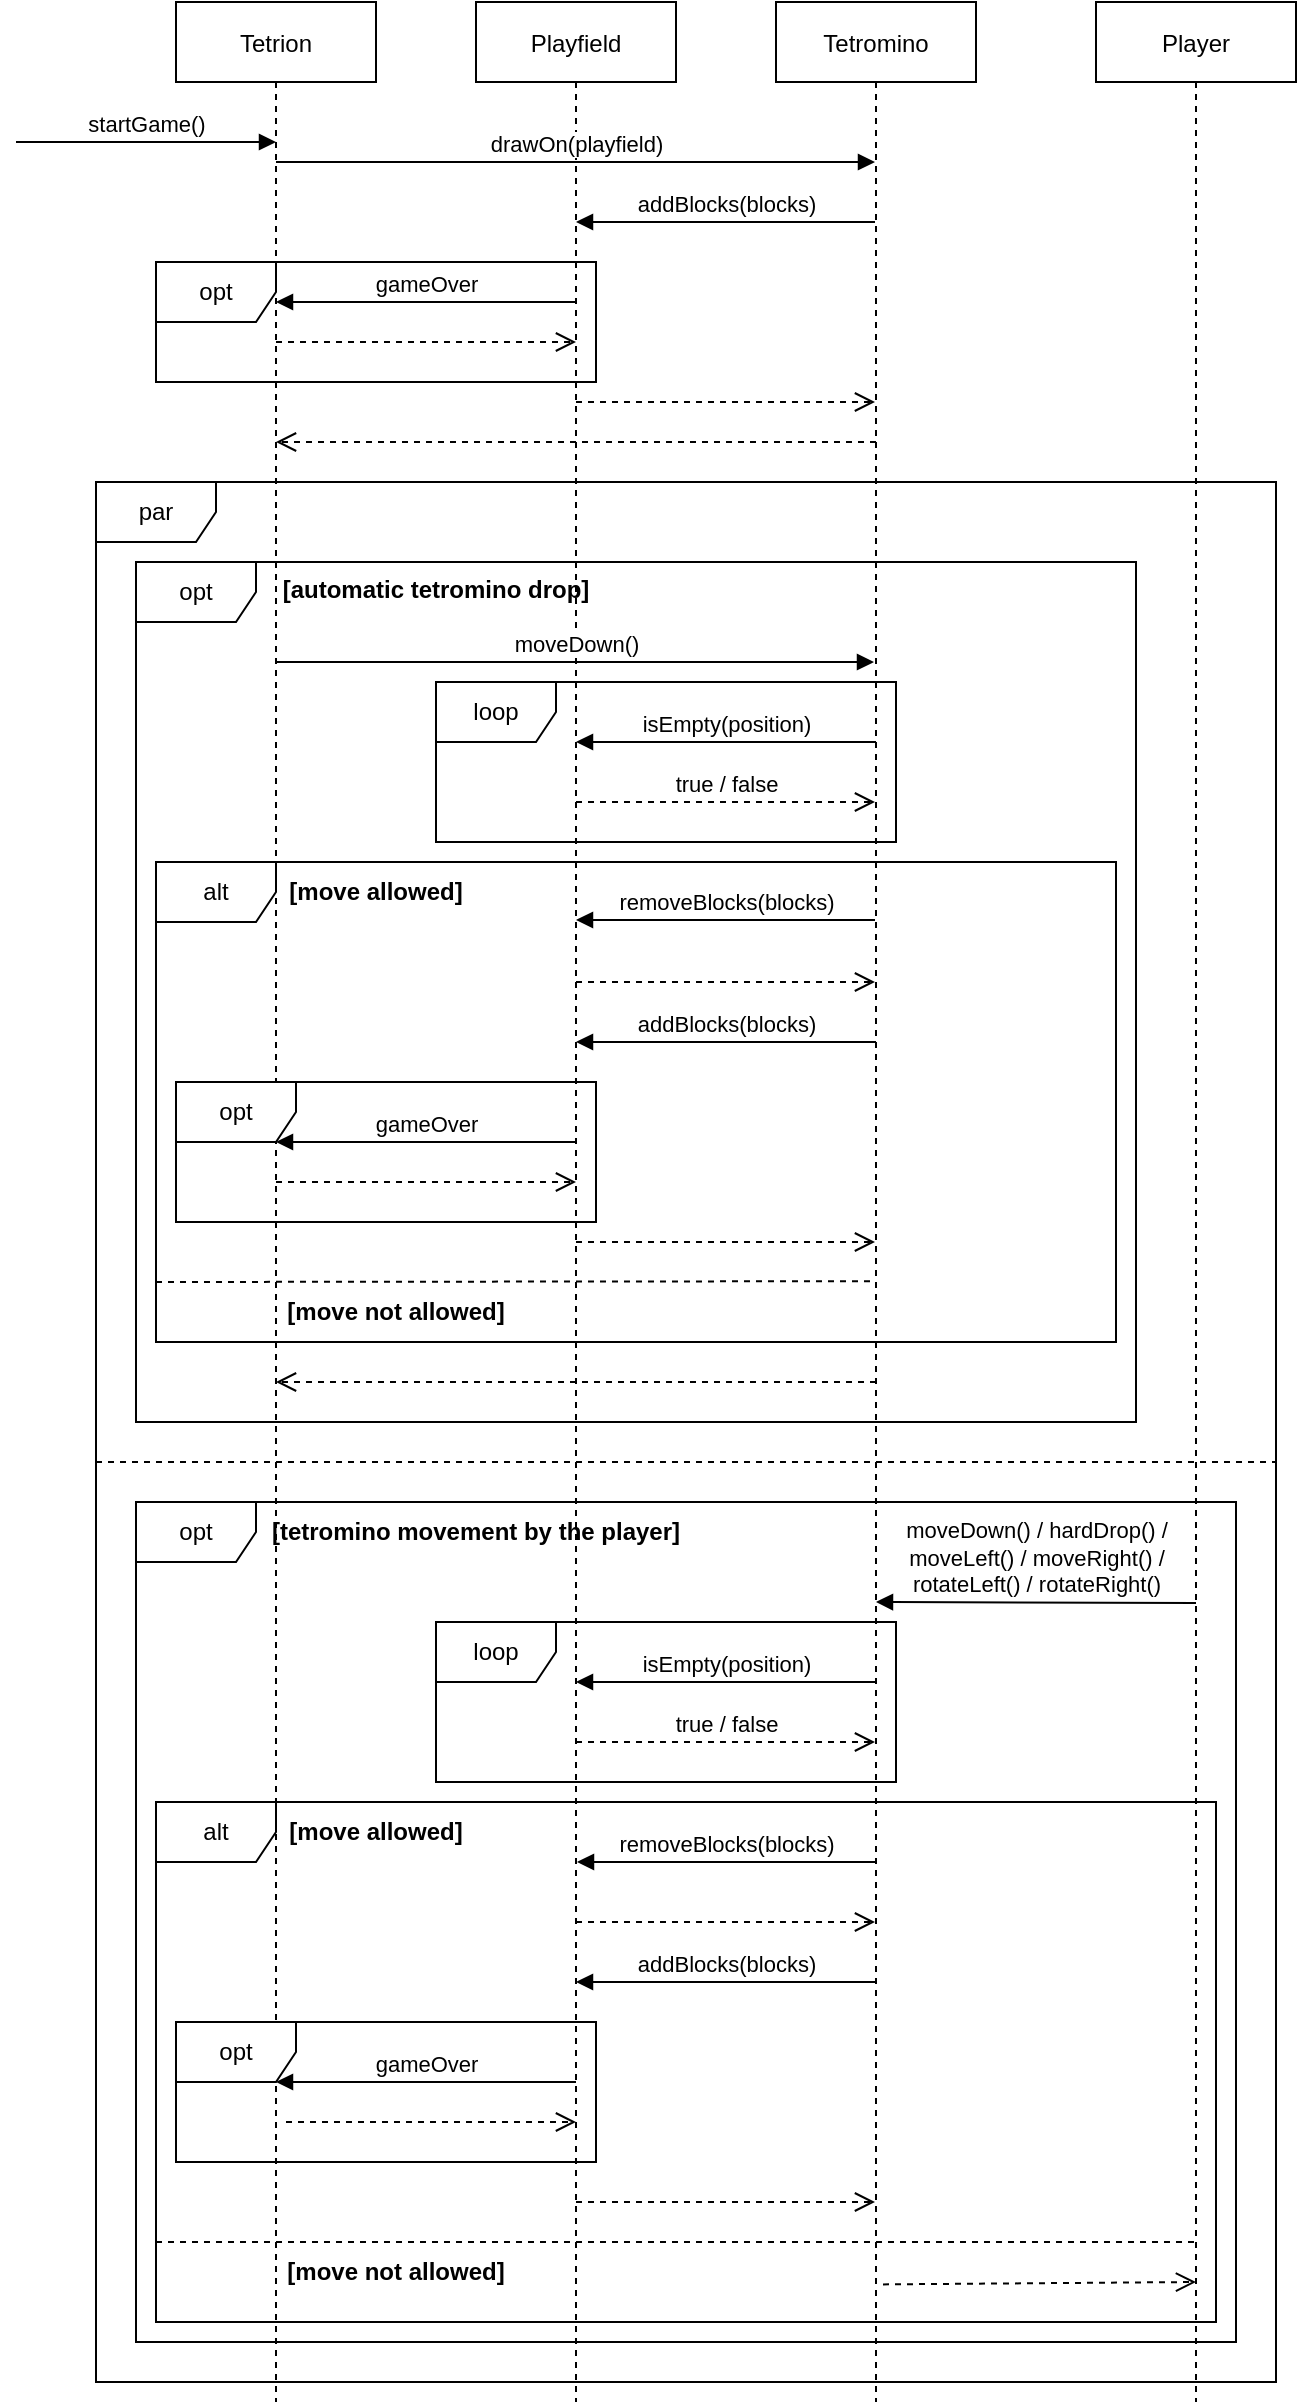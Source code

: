 <mxfile version="20.7.4" type="device"><diagram id="kgpKYQtTHZ0yAKxKKP6v" name="Page-1"><mxGraphModel dx="954" dy="658" grid="1" gridSize="10" guides="1" tooltips="1" connect="1" arrows="1" fold="1" page="1" pageScale="1" pageWidth="850" pageHeight="1100" math="0" shadow="0"><root><mxCell id="0"/><mxCell id="1" parent="0"/><mxCell id="mWYVTbyEblPrJxUZDNBo-22" value="par" style="shape=umlFrame;whiteSpace=wrap;html=1;" parent="1" vertex="1"><mxGeometry x="80" y="280" width="590" height="950" as="geometry"/></mxCell><mxCell id="DjPWZOeGEuVwuPfSkP5c-18" value="opt" style="shape=umlFrame;whiteSpace=wrap;html=1;width=60;height=30;" parent="1" vertex="1"><mxGeometry x="100" y="320" width="500" height="430" as="geometry"/></mxCell><mxCell id="ic3s0S-Vs5GLOlk1AYV1-19" value="alt" style="shape=umlFrame;whiteSpace=wrap;html=1;" parent="1" vertex="1"><mxGeometry x="110" y="470" width="480" height="240" as="geometry"/></mxCell><mxCell id="mWYVTbyEblPrJxUZDNBo-26" value="opt" style="shape=umlFrame;whiteSpace=wrap;html=1;" parent="1" vertex="1"><mxGeometry x="100" y="790" width="550" height="420" as="geometry"/></mxCell><mxCell id="mWYVTbyEblPrJxUZDNBo-32" value="alt" style="shape=umlFrame;whiteSpace=wrap;html=1;" parent="1" vertex="1"><mxGeometry x="110" y="940" width="530" height="260" as="geometry"/></mxCell><mxCell id="mWYVTbyEblPrJxUZDNBo-28" value="loop" style="shape=umlFrame;whiteSpace=wrap;html=1;" parent="1" vertex="1"><mxGeometry x="250" y="850" width="230" height="80" as="geometry"/></mxCell><mxCell id="3nuBFxr9cyL0pnOWT2aG-1" value="Tetrion" style="shape=umlLifeline;perimeter=lifelinePerimeter;container=1;collapsible=0;recursiveResize=0;rounded=0;shadow=0;strokeWidth=1;" parent="1" vertex="1"><mxGeometry x="120" y="40" width="100" height="1200" as="geometry"/></mxCell><mxCell id="DjPWZOeGEuVwuPfSkP5c-3" value="Playfield" style="shape=umlLifeline;perimeter=lifelinePerimeter;container=1;collapsible=0;recursiveResize=0;rounded=0;shadow=0;strokeWidth=1;" parent="1" vertex="1"><mxGeometry x="270" y="40" width="100" height="1200" as="geometry"/></mxCell><mxCell id="mWYVTbyEblPrJxUZDNBo-33" value="" style="html=1;verticalAlign=bottom;endArrow=open;dashed=1;endSize=8;rounded=0;" parent="DjPWZOeGEuVwuPfSkP5c-3" edge="1"><mxGeometry relative="1" as="geometry"><mxPoint x="200" y="220" as="sourcePoint"/><mxPoint x="-100" y="220" as="targetPoint"/><Array as="points"><mxPoint x="-59.5" y="220"/></Array></mxGeometry></mxCell><mxCell id="ic3s0S-Vs5GLOlk1AYV1-8" value="" style="html=1;verticalAlign=bottom;endArrow=open;dashed=1;endSize=8;rounded=0;" parent="DjPWZOeGEuVwuPfSkP5c-3" edge="1"><mxGeometry relative="1" as="geometry"><mxPoint x="50" y="1100" as="sourcePoint"/><mxPoint x="199.5" y="1100" as="targetPoint"/></mxGeometry></mxCell><mxCell id="ic3s0S-Vs5GLOlk1AYV1-4" value="addBlocks(blocks)" style="html=1;verticalAlign=bottom;endArrow=block;rounded=0;" parent="DjPWZOeGEuVwuPfSkP5c-3" edge="1"><mxGeometry width="80" relative="1" as="geometry"><mxPoint x="200" y="990" as="sourcePoint"/><mxPoint x="50" y="990" as="targetPoint"/><Array as="points"><mxPoint x="130" y="990"/></Array></mxGeometry></mxCell><mxCell id="ic3s0S-Vs5GLOlk1AYV1-2" value="removeBlocks(blocks)" style="html=1;verticalAlign=bottom;endArrow=block;rounded=0;" parent="DjPWZOeGEuVwuPfSkP5c-3" edge="1"><mxGeometry width="80" relative="1" as="geometry"><mxPoint x="200" y="930" as="sourcePoint"/><mxPoint x="50.5" y="930" as="targetPoint"/><Array as="points"><mxPoint x="130.5" y="930"/></Array></mxGeometry></mxCell><mxCell id="mWYVTbyEblPrJxUZDNBo-30" value="true / false" style="html=1;verticalAlign=bottom;endArrow=open;dashed=1;endSize=8;rounded=0;" parent="DjPWZOeGEuVwuPfSkP5c-3" edge="1"><mxGeometry relative="1" as="geometry"><mxPoint x="50" y="870" as="sourcePoint"/><mxPoint x="199.5" y="870" as="targetPoint"/></mxGeometry></mxCell><mxCell id="mWYVTbyEblPrJxUZDNBo-29" value="isEmpty(position)" style="html=1;verticalAlign=bottom;endArrow=block;rounded=0;exitX=0.179;exitY=0.231;exitDx=0;exitDy=0;exitPerimeter=0;" parent="DjPWZOeGEuVwuPfSkP5c-3" edge="1"><mxGeometry width="80" relative="1" as="geometry"><mxPoint x="200" y="840" as="sourcePoint"/><mxPoint x="50" y="840" as="targetPoint"/></mxGeometry></mxCell><mxCell id="DjPWZOeGEuVwuPfSkP5c-5" value="drawOn(playfield)" style="html=1;verticalAlign=bottom;endArrow=block;rounded=0;" parent="1" target="DjPWZOeGEuVwuPfSkP5c-6" edge="1"><mxGeometry width="80" relative="1" as="geometry"><mxPoint x="170" y="120" as="sourcePoint"/><mxPoint x="440" y="120" as="targetPoint"/></mxGeometry></mxCell><mxCell id="DjPWZOeGEuVwuPfSkP5c-6" value="Tetromino" style="shape=umlLifeline;perimeter=lifelinePerimeter;container=1;collapsible=0;recursiveResize=0;rounded=0;shadow=0;strokeWidth=1;" parent="1" vertex="1"><mxGeometry x="420" y="40" width="100" height="1200" as="geometry"/></mxCell><mxCell id="mWYVTbyEblPrJxUZDNBo-9" value="" style="html=1;verticalAlign=bottom;endArrow=open;dashed=1;endSize=8;rounded=0;exitX=0.5;exitY=0.345;exitDx=0;exitDy=0;exitPerimeter=0;" parent="DjPWZOeGEuVwuPfSkP5c-6" edge="1"><mxGeometry relative="1" as="geometry"><mxPoint x="-100" y="200.0" as="sourcePoint"/><mxPoint x="49.5" y="200.0" as="targetPoint"/></mxGeometry></mxCell><mxCell id="mWYVTbyEblPrJxUZDNBo-20" value="moveDown() / hardDrop() /&lt;br&gt;moveLeft() / moveRight() /&lt;br&gt;rotateLeft() / rotateRight()" style="html=1;verticalAlign=bottom;endArrow=block;rounded=0;entryX=0.964;entryY=0.199;entryDx=0;entryDy=0;entryPerimeter=0;" parent="DjPWZOeGEuVwuPfSkP5c-6" edge="1"><mxGeometry width="80" relative="1" as="geometry"><mxPoint x="210" y="800.5" as="sourcePoint"/><mxPoint x="50" y="800" as="targetPoint"/></mxGeometry></mxCell><mxCell id="DjPWZOeGEuVwuPfSkP5c-7" value="Player" style="shape=umlLifeline;perimeter=lifelinePerimeter;container=1;collapsible=0;recursiveResize=0;rounded=0;shadow=0;strokeWidth=1;" parent="1" vertex="1"><mxGeometry x="580" y="40" width="100" height="1200" as="geometry"/></mxCell><mxCell id="mWYVTbyEblPrJxUZDNBo-27" value="" style="endArrow=none;dashed=1;html=1;rounded=0;" parent="DjPWZOeGEuVwuPfSkP5c-7" edge="1"><mxGeometry width="50" height="50" relative="1" as="geometry"><mxPoint x="-500" y="730" as="sourcePoint"/><mxPoint x="90" y="730" as="targetPoint"/></mxGeometry></mxCell><mxCell id="DjPWZOeGEuVwuPfSkP5c-10" value="addBlocks(blocks)" style="html=1;verticalAlign=bottom;endArrow=block;rounded=0;" parent="1" source="DjPWZOeGEuVwuPfSkP5c-6" edge="1"><mxGeometry width="80" relative="1" as="geometry"><mxPoint x="350" y="180" as="sourcePoint"/><mxPoint x="320" y="150" as="targetPoint"/><Array as="points"><mxPoint x="400" y="150"/></Array></mxGeometry></mxCell><mxCell id="DjPWZOeGEuVwuPfSkP5c-14" value="opt" style="shape=umlFrame;whiteSpace=wrap;html=1;width=60;height=30;" parent="1" vertex="1"><mxGeometry x="110" y="170" width="220" height="60" as="geometry"/></mxCell><mxCell id="DjPWZOeGEuVwuPfSkP5c-17" value="gameOver" style="html=1;verticalAlign=bottom;endArrow=block;rounded=0;" parent="1" edge="1"><mxGeometry width="80" relative="1" as="geometry"><mxPoint x="320" y="190" as="sourcePoint"/><mxPoint x="170" y="190" as="targetPoint"/></mxGeometry></mxCell><mxCell id="DjPWZOeGEuVwuPfSkP5c-22" value="moveDown()" style="html=1;verticalAlign=bottom;endArrow=block;rounded=0;" parent="1" edge="1"><mxGeometry width="80" relative="1" as="geometry"><mxPoint x="170" y="370" as="sourcePoint"/><mxPoint x="469" y="370" as="targetPoint"/></mxGeometry></mxCell><mxCell id="mWYVTbyEblPrJxUZDNBo-1" value="removeBlocks(blocks)" style="html=1;verticalAlign=bottom;endArrow=block;rounded=0;" parent="1" edge="1"><mxGeometry width="80" relative="1" as="geometry"><mxPoint x="469.5" y="499" as="sourcePoint"/><mxPoint x="320" y="499" as="targetPoint"/><Array as="points"><mxPoint x="400" y="499"/></Array></mxGeometry></mxCell><mxCell id="mWYVTbyEblPrJxUZDNBo-4" value="" style="html=1;verticalAlign=bottom;endArrow=open;dashed=1;endSize=8;rounded=0;" parent="1" edge="1"><mxGeometry relative="1" as="geometry"><mxPoint x="170" y="210" as="sourcePoint"/><mxPoint x="320" y="210" as="targetPoint"/></mxGeometry></mxCell><mxCell id="mWYVTbyEblPrJxUZDNBo-10" value="" style="html=1;verticalAlign=bottom;endArrow=open;dashed=1;endSize=8;rounded=0;" parent="1" edge="1"><mxGeometry relative="1" as="geometry"><mxPoint x="320" y="530" as="sourcePoint"/><mxPoint x="469.5" y="530" as="targetPoint"/></mxGeometry></mxCell><mxCell id="mWYVTbyEblPrJxUZDNBo-11" value="addBlocks(blocks)" style="html=1;verticalAlign=bottom;endArrow=block;rounded=0;" parent="1" edge="1"><mxGeometry width="80" relative="1" as="geometry"><mxPoint x="470" y="560" as="sourcePoint"/><mxPoint x="320" y="560" as="targetPoint"/><Array as="points"><mxPoint x="400" y="560"/></Array></mxGeometry></mxCell><mxCell id="mWYVTbyEblPrJxUZDNBo-12" value="opt" style="shape=umlFrame;whiteSpace=wrap;html=1;" parent="1" vertex="1"><mxGeometry x="120" y="580" width="210" height="70" as="geometry"/></mxCell><mxCell id="mWYVTbyEblPrJxUZDNBo-13" value="gameOver" style="html=1;verticalAlign=bottom;endArrow=block;rounded=0;" parent="1" edge="1"><mxGeometry width="80" relative="1" as="geometry"><mxPoint x="320" y="610" as="sourcePoint"/><mxPoint x="170" y="610" as="targetPoint"/></mxGeometry></mxCell><mxCell id="mWYVTbyEblPrJxUZDNBo-14" value="" style="html=1;verticalAlign=bottom;endArrow=open;dashed=1;endSize=8;rounded=0;" parent="1" edge="1"><mxGeometry relative="1" as="geometry"><mxPoint x="170" y="630" as="sourcePoint"/><mxPoint x="320" y="630" as="targetPoint"/></mxGeometry></mxCell><mxCell id="mWYVTbyEblPrJxUZDNBo-15" value="" style="html=1;verticalAlign=bottom;endArrow=open;dashed=1;endSize=8;rounded=0;" parent="1" edge="1"><mxGeometry relative="1" as="geometry"><mxPoint x="320" y="660" as="sourcePoint"/><mxPoint x="469.5" y="660" as="targetPoint"/></mxGeometry></mxCell><mxCell id="mWYVTbyEblPrJxUZDNBo-24" value="[automatic tetromino drop]" style="text;align=center;fontStyle=1;verticalAlign=middle;spacingLeft=3;spacingRight=3;strokeColor=none;rotatable=0;points=[[0,0.5],[1,0.5]];portConstraint=eastwest;" parent="1" vertex="1"><mxGeometry x="210" y="320" width="80" height="26" as="geometry"/></mxCell><mxCell id="ic3s0S-Vs5GLOlk1AYV1-1" value="&lt;b&gt;[tetromino movement by the player]&lt;/b&gt;" style="text;html=1;strokeColor=none;fillColor=none;align=center;verticalAlign=middle;whiteSpace=wrap;rounded=0;" parent="1" vertex="1"><mxGeometry x="160" y="790" width="220" height="30" as="geometry"/></mxCell><mxCell id="ic3s0S-Vs5GLOlk1AYV1-5" value="opt" style="shape=umlFrame;whiteSpace=wrap;html=1;" parent="1" vertex="1"><mxGeometry x="120" y="1050" width="210" height="70" as="geometry"/></mxCell><mxCell id="ic3s0S-Vs5GLOlk1AYV1-6" value="gameOver" style="html=1;verticalAlign=bottom;endArrow=block;rounded=0;" parent="1" edge="1"><mxGeometry width="80" relative="1" as="geometry"><mxPoint x="320" y="1080" as="sourcePoint"/><mxPoint x="170" y="1080" as="targetPoint"/></mxGeometry></mxCell><mxCell id="ic3s0S-Vs5GLOlk1AYV1-7" value="" style="html=1;verticalAlign=bottom;endArrow=open;dashed=1;endSize=8;rounded=0;" parent="1" edge="1"><mxGeometry relative="1" as="geometry"><mxPoint x="175" y="1100" as="sourcePoint"/><mxPoint x="320" y="1100" as="targetPoint"/></mxGeometry></mxCell><mxCell id="ic3s0S-Vs5GLOlk1AYV1-10" value="&lt;b&gt;[move allowed]&lt;/b&gt;" style="text;html=1;strokeColor=none;fillColor=none;align=center;verticalAlign=middle;whiteSpace=wrap;rounded=0;" parent="1" vertex="1"><mxGeometry x="170" y="940" width="100" height="30" as="geometry"/></mxCell><mxCell id="ic3s0S-Vs5GLOlk1AYV1-11" value="" style="endArrow=none;dashed=1;html=1;rounded=0;" parent="1" target="DjPWZOeGEuVwuPfSkP5c-7" edge="1"><mxGeometry width="50" height="50" relative="1" as="geometry"><mxPoint x="110" y="1160" as="sourcePoint"/><mxPoint x="630" y="990" as="targetPoint"/></mxGeometry></mxCell><mxCell id="ic3s0S-Vs5GLOlk1AYV1-12" value="&lt;b&gt;[move not allowed]&lt;/b&gt;" style="text;html=1;strokeColor=none;fillColor=none;align=center;verticalAlign=middle;whiteSpace=wrap;rounded=0;" parent="1" vertex="1"><mxGeometry x="170" y="1160" width="120" height="30" as="geometry"/></mxCell><mxCell id="ic3s0S-Vs5GLOlk1AYV1-13" value="" style="html=1;verticalAlign=bottom;endArrow=open;dashed=1;endSize=8;rounded=0;exitX=0.535;exitY=0.951;exitDx=0;exitDy=0;exitPerimeter=0;" parent="1" source="DjPWZOeGEuVwuPfSkP5c-6" edge="1"><mxGeometry relative="1" as="geometry"><mxPoint x="470" y="1010" as="sourcePoint"/><mxPoint x="630" y="1180" as="targetPoint"/></mxGeometry></mxCell><mxCell id="ic3s0S-Vs5GLOlk1AYV1-16" value="loop" style="shape=umlFrame;whiteSpace=wrap;html=1;" parent="1" vertex="1"><mxGeometry x="250" y="380" width="230" height="80" as="geometry"/></mxCell><mxCell id="ic3s0S-Vs5GLOlk1AYV1-17" value="isEmpty(position)" style="html=1;verticalAlign=bottom;endArrow=block;rounded=0;exitX=0.179;exitY=0.231;exitDx=0;exitDy=0;exitPerimeter=0;" parent="1" edge="1"><mxGeometry width="80" relative="1" as="geometry"><mxPoint x="470" y="410" as="sourcePoint"/><mxPoint x="320" y="410" as="targetPoint"/></mxGeometry></mxCell><mxCell id="ic3s0S-Vs5GLOlk1AYV1-18" value="true / false" style="html=1;verticalAlign=bottom;endArrow=open;dashed=1;endSize=8;rounded=0;" parent="1" edge="1"><mxGeometry relative="1" as="geometry"><mxPoint x="320" y="440" as="sourcePoint"/><mxPoint x="469.5" y="440" as="targetPoint"/></mxGeometry></mxCell><mxCell id="ic3s0S-Vs5GLOlk1AYV1-20" value="&lt;b&gt;[move allowed]&lt;/b&gt;" style="text;html=1;strokeColor=none;fillColor=none;align=center;verticalAlign=middle;whiteSpace=wrap;rounded=0;" parent="1" vertex="1"><mxGeometry x="170" y="470" width="100" height="30" as="geometry"/></mxCell><mxCell id="ic3s0S-Vs5GLOlk1AYV1-21" value="" style="endArrow=none;dashed=1;html=1;rounded=0;entryX=0.5;entryY=0.533;entryDx=0;entryDy=0;entryPerimeter=0;" parent="1" target="DjPWZOeGEuVwuPfSkP5c-6" edge="1"><mxGeometry width="50" height="50" relative="1" as="geometry"><mxPoint x="110" y="680" as="sourcePoint"/><mxPoint x="460" y="470" as="targetPoint"/></mxGeometry></mxCell><mxCell id="ic3s0S-Vs5GLOlk1AYV1-22" value="&lt;b&gt;[move not allowed]&lt;/b&gt;" style="text;html=1;strokeColor=none;fillColor=none;align=center;verticalAlign=middle;whiteSpace=wrap;rounded=0;" parent="1" vertex="1"><mxGeometry x="170" y="680" width="120" height="30" as="geometry"/></mxCell><mxCell id="mWYVTbyEblPrJxUZDNBo-16" value="" style="html=1;verticalAlign=bottom;endArrow=open;dashed=1;endSize=8;rounded=0;" parent="1" edge="1"><mxGeometry relative="1" as="geometry"><mxPoint x="470" y="730" as="sourcePoint"/><mxPoint x="170" y="730" as="targetPoint"/><Array as="points"><mxPoint x="210.5" y="730"/></Array></mxGeometry></mxCell><mxCell id="ic3s0S-Vs5GLOlk1AYV1-3" value="" style="html=1;verticalAlign=bottom;endArrow=open;dashed=1;endSize=8;rounded=0;" parent="1" edge="1"><mxGeometry relative="1" as="geometry"><mxPoint x="320" y="1000" as="sourcePoint"/><mxPoint x="469.5" y="1000" as="targetPoint"/></mxGeometry></mxCell><mxCell id="F_5yScVnIV1Oy3l-fkeb-1" value="startGame()" style="html=1;verticalAlign=bottom;endArrow=block;rounded=0;" parent="1" edge="1"><mxGeometry width="80" relative="1" as="geometry"><mxPoint x="40" y="110" as="sourcePoint"/><mxPoint x="170" y="110" as="targetPoint"/></mxGeometry></mxCell></root></mxGraphModel></diagram></mxfile>